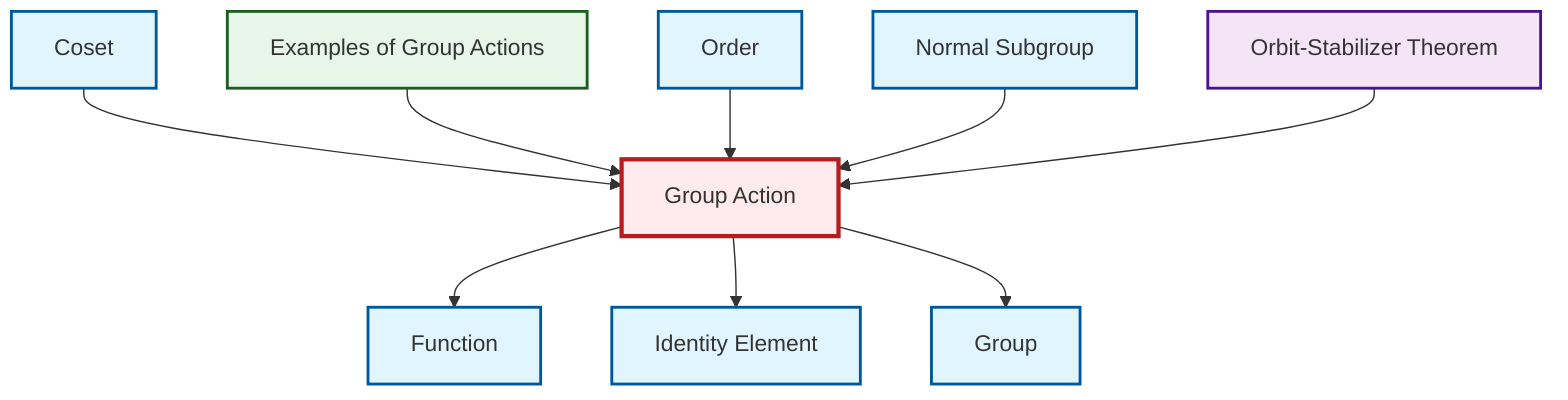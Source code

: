 graph TD
    classDef definition fill:#e1f5fe,stroke:#01579b,stroke-width:2px
    classDef theorem fill:#f3e5f5,stroke:#4a148c,stroke-width:2px
    classDef axiom fill:#fff3e0,stroke:#e65100,stroke-width:2px
    classDef example fill:#e8f5e9,stroke:#1b5e20,stroke-width:2px
    classDef current fill:#ffebee,stroke:#b71c1c,stroke-width:3px
    def-group-action["Group Action"]:::definition
    def-coset["Coset"]:::definition
    thm-orbit-stabilizer["Orbit-Stabilizer Theorem"]:::theorem
    ex-group-action-examples["Examples of Group Actions"]:::example
    def-function["Function"]:::definition
    def-identity-element["Identity Element"]:::definition
    def-order["Order"]:::definition
    def-group["Group"]:::definition
    def-normal-subgroup["Normal Subgroup"]:::definition
    def-coset --> def-group-action
    def-group-action --> def-function
    def-group-action --> def-identity-element
    ex-group-action-examples --> def-group-action
    def-order --> def-group-action
    def-normal-subgroup --> def-group-action
    def-group-action --> def-group
    thm-orbit-stabilizer --> def-group-action
    class def-group-action current
